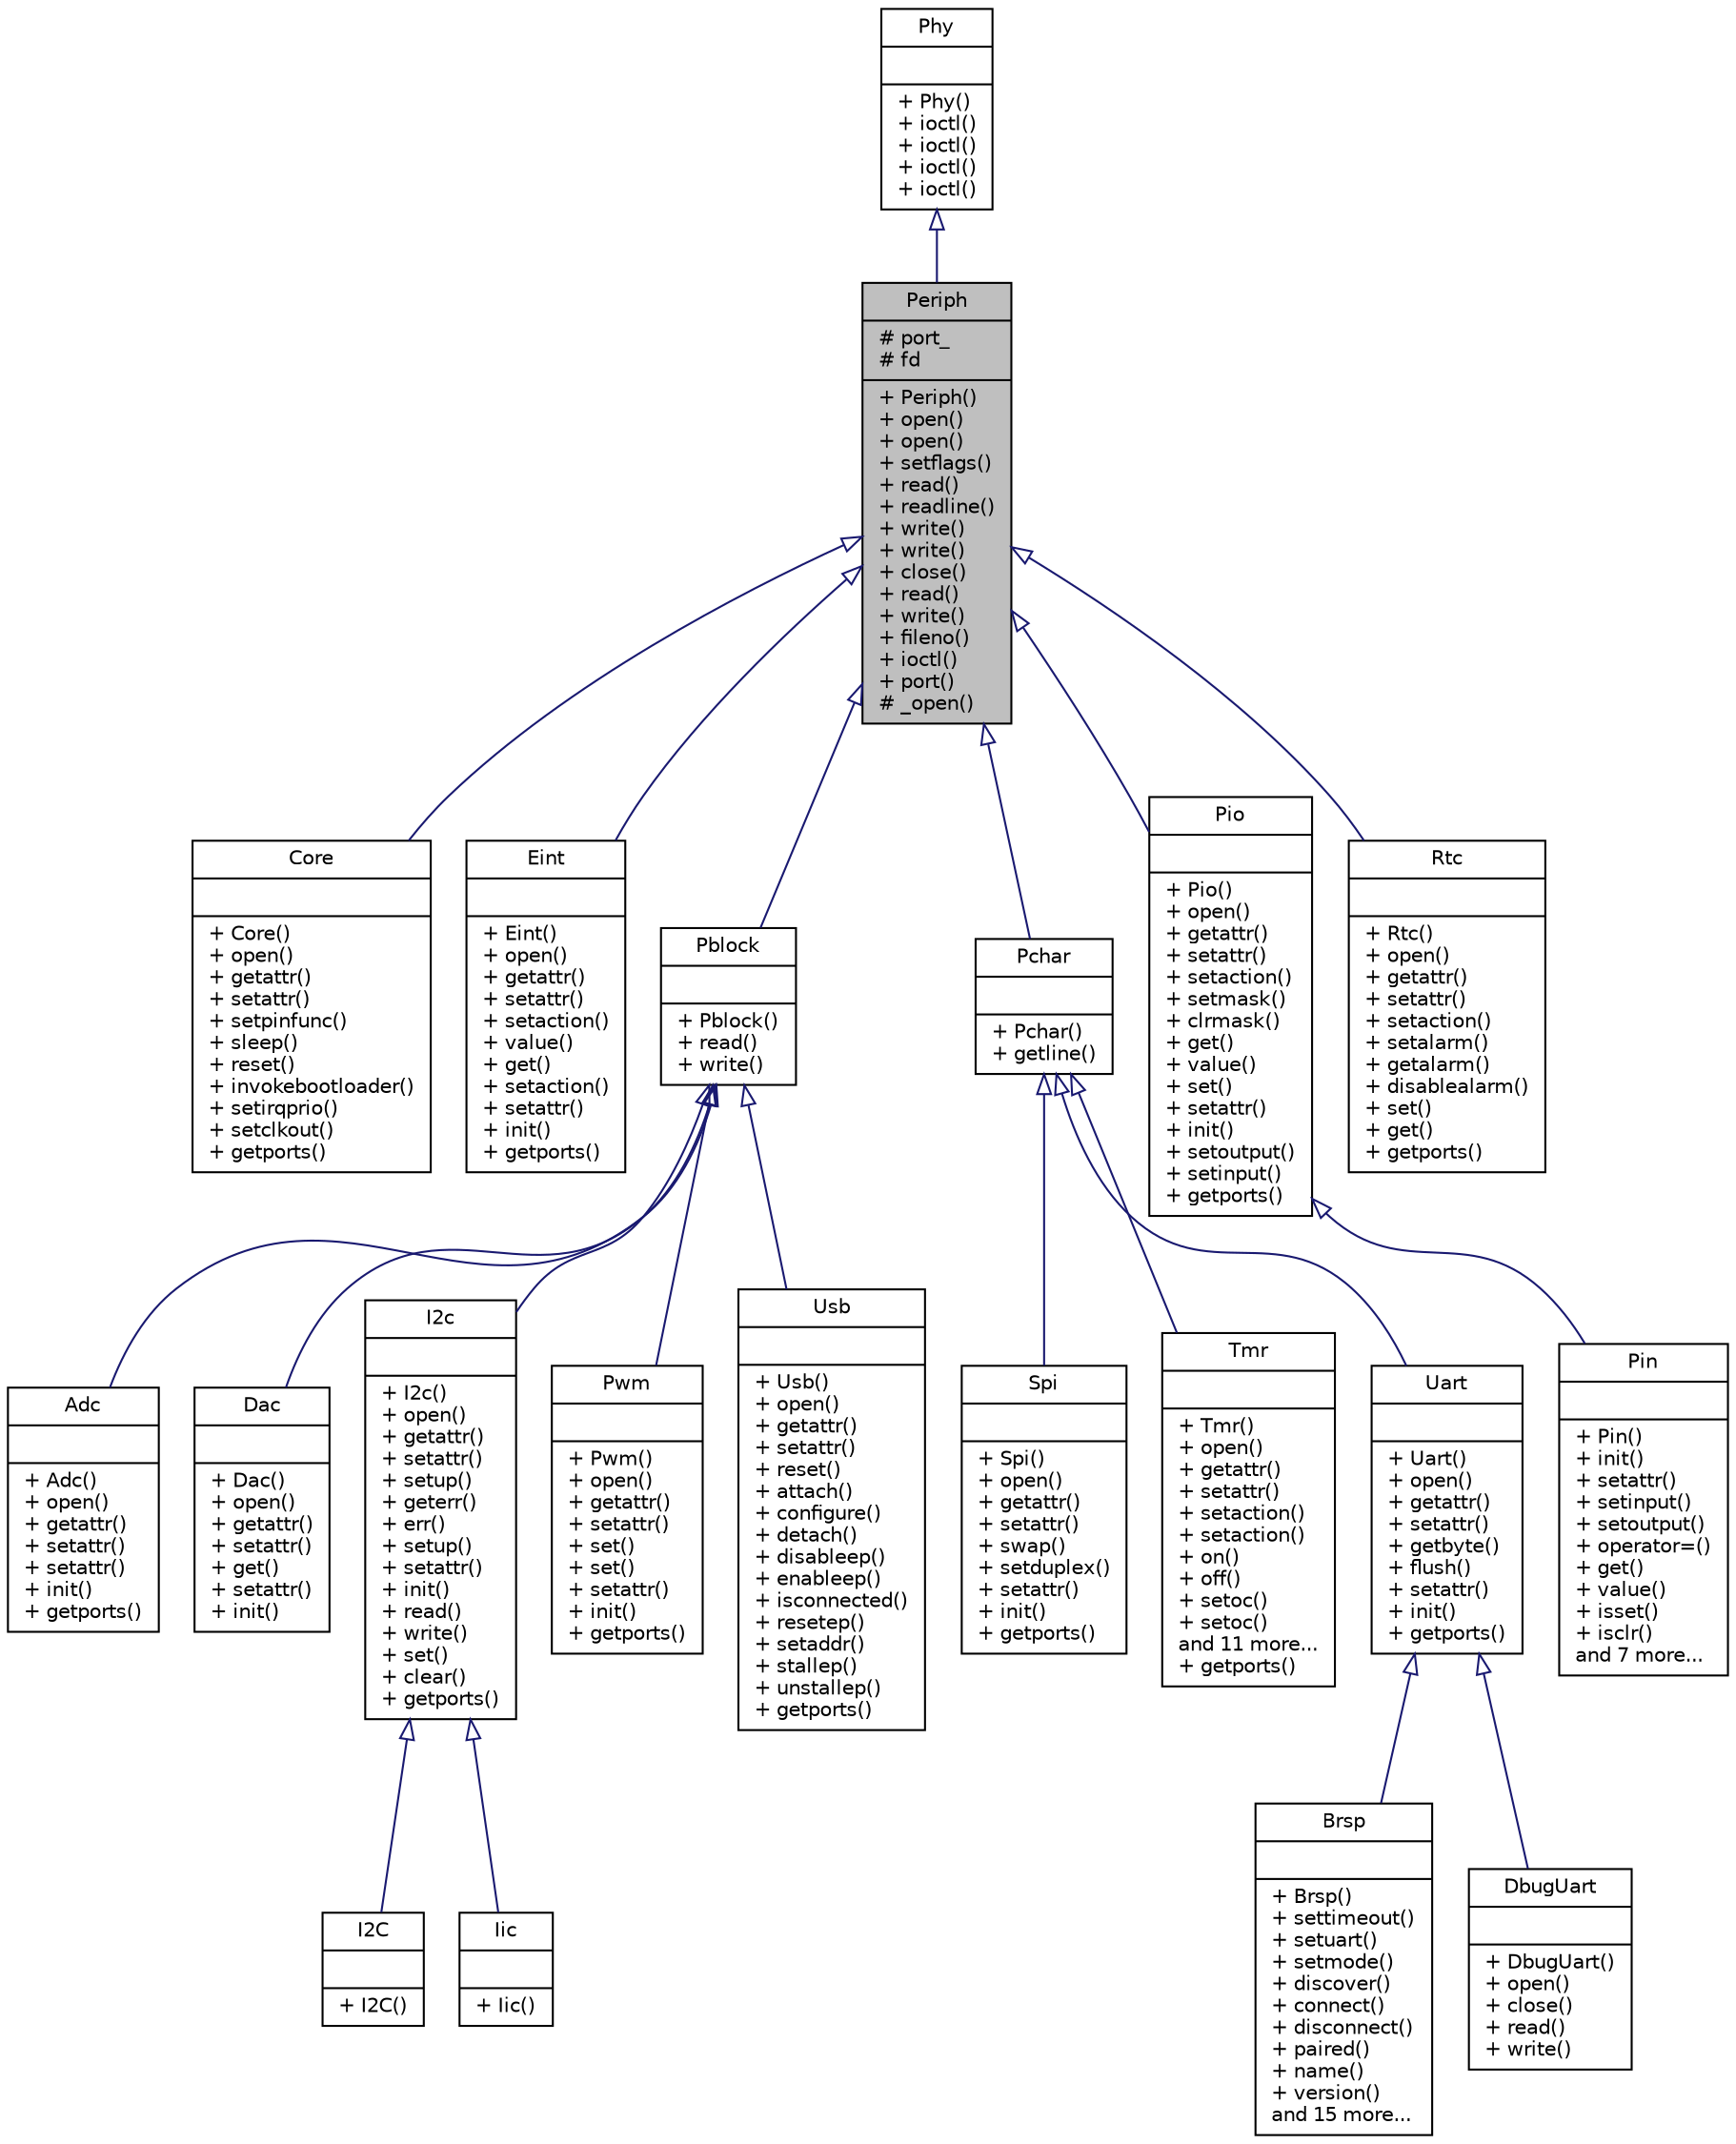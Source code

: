 digraph "Periph"
{
  bgcolor="transparent";
  edge [fontname="Helvetica",fontsize="10",labelfontname="Helvetica",labelfontsize="10"];
  node [fontname="Helvetica",fontsize="10",shape=record];
  Node1 [label="{Periph\n|# port_\l# fd\l|+ Periph()\l+ open()\l+ open()\l+ setflags()\l+ read()\l+ readline()\l+ write()\l+ write()\l+ close()\l+ read()\l+ write()\l+ fileno()\l+ ioctl()\l+ port()\l# _open()\l}",height=0.2,width=0.4,color="black", fillcolor="grey75", style="filled" fontcolor="black"];
  Node2 -> Node1 [dir="back",color="midnightblue",fontsize="10",style="solid",arrowtail="onormal",fontname="Helvetica"];
  Node2 [label="{Phy\n||+ Phy()\l+ ioctl()\l+ ioctl()\l+ ioctl()\l+ ioctl()\l}",height=0.2,width=0.4,color="black",URL="$class_phy.html",tooltip="Base Applib Class for Physical devices. "];
  Node1 -> Node3 [dir="back",color="midnightblue",fontsize="10",style="solid",arrowtail="onormal",fontname="Helvetica"];
  Node3 [label="{Core\n||+ Core()\l+ open()\l+ getattr()\l+ setattr()\l+ setpinfunc()\l+ sleep()\l+ reset()\l+ invokebootloader()\l+ setirqprio()\l+ setclkout()\l+ getports()\l}",height=0.2,width=0.4,color="black",URL="$class_core.html",tooltip="Core Class. "];
  Node1 -> Node4 [dir="back",color="midnightblue",fontsize="10",style="solid",arrowtail="onormal",fontname="Helvetica"];
  Node4 [label="{Eint\n||+ Eint()\l+ open()\l+ getattr()\l+ setattr()\l+ setaction()\l+ value()\l+ get()\l+ setaction()\l+ setattr()\l+ init()\l+ getports()\l}",height=0.2,width=0.4,color="black",URL="$class_eint.html",tooltip="External Interrupt Class. "];
  Node1 -> Node5 [dir="back",color="midnightblue",fontsize="10",style="solid",arrowtail="onormal",fontname="Helvetica"];
  Node5 [label="{Pblock\n||+ Pblock()\l+ read()\l+ write()\l}",height=0.2,width=0.4,color="black",URL="$class_pblock.html",tooltip="Peripheral Block Class. "];
  Node5 -> Node6 [dir="back",color="midnightblue",fontsize="10",style="solid",arrowtail="onormal",fontname="Helvetica"];
  Node6 [label="{Adc\n||+ Adc()\l+ open()\l+ getattr()\l+ setattr()\l+ setattr()\l+ init()\l+ getports()\l}",height=0.2,width=0.4,color="black",URL="$class_adc.html",tooltip="ADC Peripheral Class. "];
  Node5 -> Node7 [dir="back",color="midnightblue",fontsize="10",style="solid",arrowtail="onormal",fontname="Helvetica"];
  Node7 [label="{Dac\n||+ Dac()\l+ open()\l+ getattr()\l+ setattr()\l+ get()\l+ setattr()\l+ init()\l}",height=0.2,width=0.4,color="black",URL="$class_dac.html",tooltip="DAC Class. "];
  Node5 -> Node8 [dir="back",color="midnightblue",fontsize="10",style="solid",arrowtail="onormal",fontname="Helvetica"];
  Node8 [label="{I2c\n||+ I2c()\l+ open()\l+ getattr()\l+ setattr()\l+ setup()\l+ geterr()\l+ err()\l+ setup()\l+ setattr()\l+ init()\l+ read()\l+ write()\l+ set()\l+ clear()\l+ getports()\l}",height=0.2,width=0.4,color="black",URL="$class_i2c.html",tooltip="I2C Peripheral Class. "];
  Node8 -> Node9 [dir="back",color="midnightblue",fontsize="10",style="solid",arrowtail="onormal",fontname="Helvetica"];
  Node9 [label="{I2C\n||+ I2C()\l}",height=0.2,width=0.4,color="black",URL="$class_i2_c.html",tooltip="I2C Class (alternate class for I2c) "];
  Node8 -> Node10 [dir="back",color="midnightblue",fontsize="10",style="solid",arrowtail="onormal",fontname="Helvetica"];
  Node10 [label="{Iic\n||+ Iic()\l}",height=0.2,width=0.4,color="black",URL="$class_iic.html",tooltip="IIC Class (alternate class for I2c) "];
  Node5 -> Node11 [dir="back",color="midnightblue",fontsize="10",style="solid",arrowtail="onormal",fontname="Helvetica"];
  Node11 [label="{Pwm\n||+ Pwm()\l+ open()\l+ getattr()\l+ setattr()\l+ set()\l+ set()\l+ setattr()\l+ init()\l+ getports()\l}",height=0.2,width=0.4,color="black",URL="$class_pwm.html",tooltip="PWM Class. "];
  Node5 -> Node12 [dir="back",color="midnightblue",fontsize="10",style="solid",arrowtail="onormal",fontname="Helvetica"];
  Node12 [label="{Usb\n||+ Usb()\l+ open()\l+ getattr()\l+ setattr()\l+ reset()\l+ attach()\l+ configure()\l+ detach()\l+ disableep()\l+ enableep()\l+ isconnected()\l+ resetep()\l+ setaddr()\l+ stallep()\l+ unstallep()\l+ getports()\l}",height=0.2,width=0.4,color="black",URL="$class_usb.html",tooltip="USB Class. "];
  Node1 -> Node13 [dir="back",color="midnightblue",fontsize="10",style="solid",arrowtail="onormal",fontname="Helvetica"];
  Node13 [label="{Pchar\n||+ Pchar()\l+ getline()\l}",height=0.2,width=0.4,color="black",URL="$class_pchar.html",tooltip="Peripheral Character Class. "];
  Node13 -> Node14 [dir="back",color="midnightblue",fontsize="10",style="solid",arrowtail="onormal",fontname="Helvetica"];
  Node14 [label="{Spi\n||+ Spi()\l+ open()\l+ getattr()\l+ setattr()\l+ swap()\l+ setduplex()\l+ setattr()\l+ init()\l+ getports()\l}",height=0.2,width=0.4,color="black",URL="$class_spi.html",tooltip="SPI Class. "];
  Node13 -> Node15 [dir="back",color="midnightblue",fontsize="10",style="solid",arrowtail="onormal",fontname="Helvetica"];
  Node15 [label="{Tmr\n||+ Tmr()\l+ open()\l+ getattr()\l+ setattr()\l+ setaction()\l+ setaction()\l+ on()\l+ off()\l+ setoc()\l+ setoc()\land 11 more...\l+ getports()\l}",height=0.2,width=0.4,color="black",URL="$class_tmr.html",tooltip="Tmr (physcial timer) Class. "];
  Node13 -> Node16 [dir="back",color="midnightblue",fontsize="10",style="solid",arrowtail="onormal",fontname="Helvetica"];
  Node16 [label="{Uart\n||+ Uart()\l+ open()\l+ getattr()\l+ setattr()\l+ getbyte()\l+ flush()\l+ setattr()\l+ init()\l+ getports()\l}",height=0.2,width=0.4,color="black",URL="$class_uart.html",tooltip="UART Class. "];
  Node16 -> Node17 [dir="back",color="midnightblue",fontsize="10",style="solid",arrowtail="onormal",fontname="Helvetica"];
  Node17 [label="{Brsp\n||+ Brsp()\l+ settimeout()\l+ setuart()\l+ setmode()\l+ discover()\l+ connect()\l+ disconnect()\l+ paired()\l+ name()\l+ version()\land 15 more...\l}",height=0.2,width=0.4,color="black",URL="$class_brsp.html",tooltip="BRSP class (bluetooth low energy serial protocol) "];
  Node16 -> Node18 [dir="back",color="midnightblue",fontsize="10",style="solid",arrowtail="onormal",fontname="Helvetica"];
  Node18 [label="{DbugUart\n||+ DbugUart()\l+ open()\l+ close()\l+ read()\l+ write()\l}",height=0.2,width=0.4,color="black",URL="$class_dbug_uart.html",tooltip="Debug UART Class. "];
  Node1 -> Node19 [dir="back",color="midnightblue",fontsize="10",style="solid",arrowtail="onormal",fontname="Helvetica"];
  Node19 [label="{Pio\n||+ Pio()\l+ open()\l+ getattr()\l+ setattr()\l+ setaction()\l+ setmask()\l+ clrmask()\l+ get()\l+ value()\l+ set()\l+ setattr()\l+ init()\l+ setoutput()\l+ setinput()\l+ getports()\l}",height=0.2,width=0.4,color="black",URL="$class_pio.html",tooltip="Pin Input/Output Class. "];
  Node19 -> Node20 [dir="back",color="midnightblue",fontsize="10",style="solid",arrowtail="onormal",fontname="Helvetica"];
  Node20 [label="{Pin\n||+ Pin()\l+ init()\l+ setattr()\l+ setinput()\l+ setoutput()\l+ operator=()\l+ get()\l+ value()\l+ isset()\l+ isclr()\land 7 more...\l}",height=0.2,width=0.4,color="black",URL="$class_pin.html",tooltip="Pin class. "];
  Node1 -> Node21 [dir="back",color="midnightblue",fontsize="10",style="solid",arrowtail="onormal",fontname="Helvetica"];
  Node21 [label="{Rtc\n||+ Rtc()\l+ open()\l+ getattr()\l+ setattr()\l+ setaction()\l+ setalarm()\l+ getalarm()\l+ disablealarm()\l+ set()\l+ get()\l+ getports()\l}",height=0.2,width=0.4,color="black",URL="$class_rtc.html",tooltip="RTC Class. "];
}
